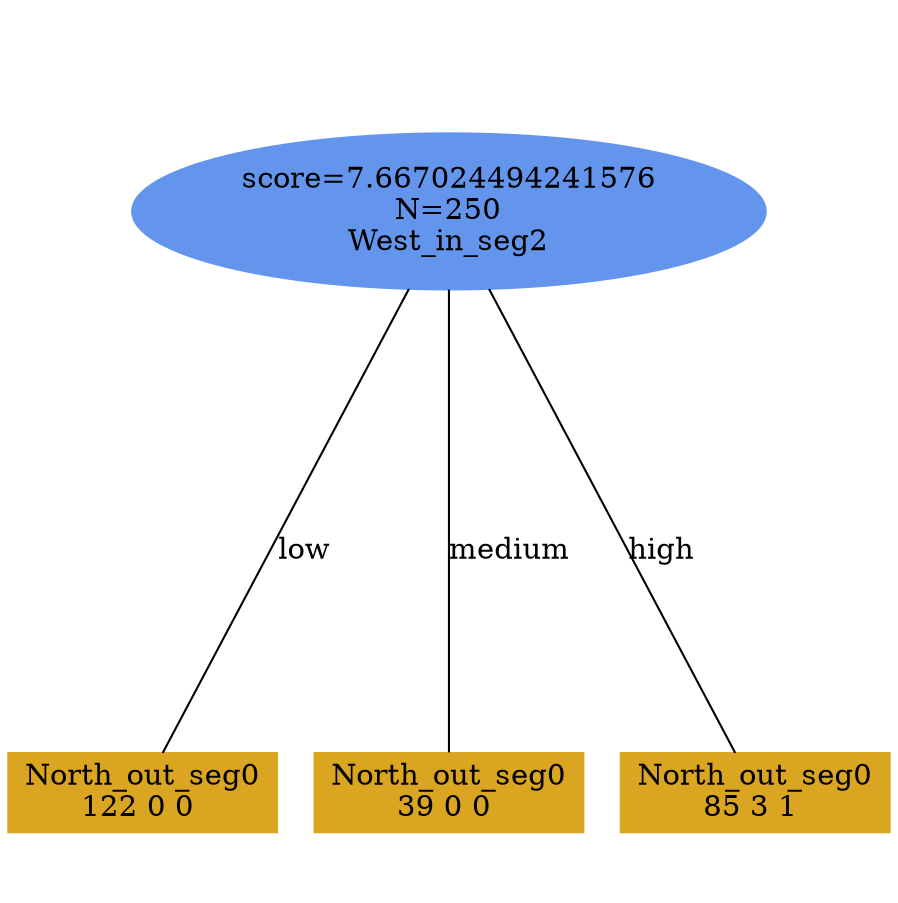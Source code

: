 digraph "DD" {
size = "7.5,10"
ratio=1.0;
center = true;
edge [dir = none];
{ rank = same; node [shape=ellipse, style=filled, color=cornflowerblue];"6023" [label="score=7.667024494241576\nN=250\nWest_in_seg2"];}
{ rank = same; node [shape=box, style=filled, color=goldenrod];"6024" [label="North_out_seg0\n122 0 0 "];}
{ rank = same; node [shape=box, style=filled, color=goldenrod];"6025" [label="North_out_seg0\n39 0 0 "];}
{ rank = same; node [shape=box, style=filled, color=goldenrod];"6026" [label="North_out_seg0\n85 3 1 "];}
"6023" -> "6024" [label = "low"];
"6023" -> "6025" [label = "medium"];
"6023" -> "6026" [label = "high"];

}